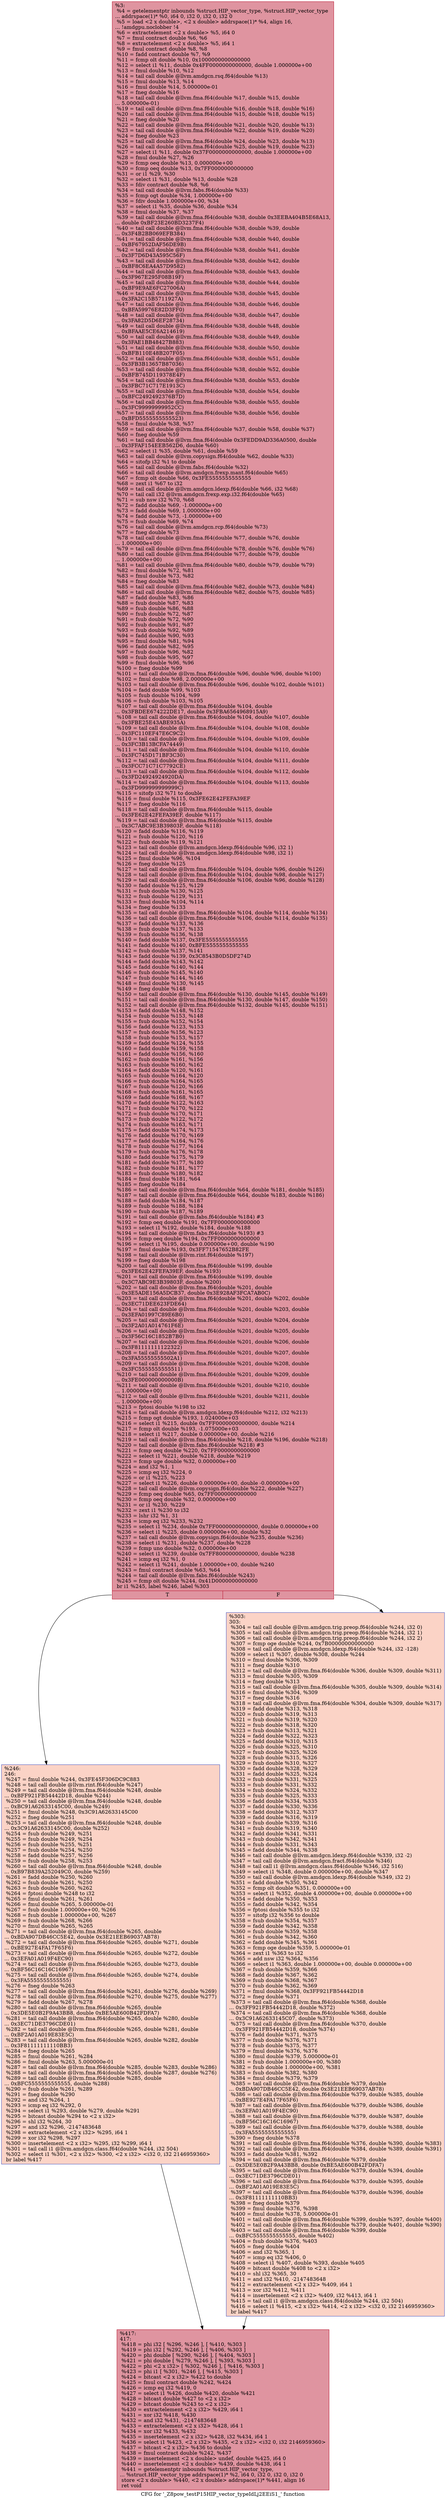 digraph "CFG for '_Z8pow_testP15HIP_vector_typeIdLj2EEiS1_' function" {
	label="CFG for '_Z8pow_testP15HIP_vector_typeIdLj2EEiS1_' function";

	Node0x4d08dd0 [shape=record,color="#b70d28ff", style=filled, fillcolor="#b70d2870",label="{%3:\l  %4 = getelementptr inbounds %struct.HIP_vector_type, %struct.HIP_vector_type\l... addrspace(1)* %0, i64 0, i32 0, i32 0, i32 0\l  %5 = load \<2 x double\>, \<2 x double\> addrspace(1)* %4, align 16,\l... !amdgpu.noclobber !4\l  %6 = extractelement \<2 x double\> %5, i64 0\l  %7 = fmul contract double %6, %6\l  %8 = extractelement \<2 x double\> %5, i64 1\l  %9 = fmul contract double %8, %8\l  %10 = fadd contract double %7, %9\l  %11 = fcmp olt double %10, 0x1000000000000000\l  %12 = select i1 %11, double 0x4FF0000000000000, double 1.000000e+00\l  %13 = fmul double %10, %12\l  %14 = tail call double @llvm.amdgcn.rsq.f64(double %13)\l  %15 = fmul double %13, %14\l  %16 = fmul double %14, 5.000000e-01\l  %17 = fneg double %16\l  %18 = tail call double @llvm.fma.f64(double %17, double %15, double\l... 5.000000e-01)\l  %19 = tail call double @llvm.fma.f64(double %16, double %18, double %16)\l  %20 = tail call double @llvm.fma.f64(double %15, double %18, double %15)\l  %21 = fneg double %20\l  %22 = tail call double @llvm.fma.f64(double %21, double %20, double %13)\l  %23 = tail call double @llvm.fma.f64(double %22, double %19, double %20)\l  %24 = fneg double %23\l  %25 = tail call double @llvm.fma.f64(double %24, double %23, double %13)\l  %26 = tail call double @llvm.fma.f64(double %25, double %19, double %23)\l  %27 = select i1 %11, double 0x37F0000000000000, double 1.000000e+00\l  %28 = fmul double %27, %26\l  %29 = fcmp oeq double %13, 0.000000e+00\l  %30 = fcmp oeq double %13, 0x7FF0000000000000\l  %31 = or i1 %29, %30\l  %32 = select i1 %31, double %13, double %28\l  %33 = fdiv contract double %8, %6\l  %34 = tail call double @llvm.fabs.f64(double %33)\l  %35 = fcmp ogt double %34, 1.000000e+00\l  %36 = fdiv double 1.000000e+00, %34\l  %37 = select i1 %35, double %36, double %34\l  %38 = fmul double %37, %37\l  %39 = tail call double @llvm.fma.f64(double %38, double 0x3EEBA404B5E68A13,\l... double 0xBF23E260BD3237F4)\l  %40 = tail call double @llvm.fma.f64(double %38, double %39, double\l... 0x3F4B2BB069EFB384)\l  %41 = tail call double @llvm.fma.f64(double %38, double %40, double\l... 0xBF67952DAF56DE9B)\l  %42 = tail call double @llvm.fma.f64(double %38, double %41, double\l... 0x3F7D6D43A595C56F)\l  %43 = tail call double @llvm.fma.f64(double %38, double %42, double\l... 0xBF8C6EA4A57D9582)\l  %44 = tail call double @llvm.fma.f64(double %38, double %43, double\l... 0x3F967E295F08B19F)\l  %45 = tail call double @llvm.fma.f64(double %38, double %44, double\l... 0xBF9E9AE6FC27006A)\l  %46 = tail call double @llvm.fma.f64(double %38, double %45, double\l... 0x3FA2C15B5711927A)\l  %47 = tail call double @llvm.fma.f64(double %38, double %46, double\l... 0xBFA59976E82D3FF0)\l  %48 = tail call double @llvm.fma.f64(double %38, double %47, double\l... 0x3FA82D5D6EF28734)\l  %49 = tail call double @llvm.fma.f64(double %38, double %48, double\l... 0xBFAAE5CE6A214619)\l  %50 = tail call double @llvm.fma.f64(double %38, double %49, double\l... 0x3FAE1BB48427B883)\l  %51 = tail call double @llvm.fma.f64(double %38, double %50, double\l... 0xBFB110E48B207F05)\l  %52 = tail call double @llvm.fma.f64(double %38, double %51, double\l... 0x3FB3B13657B87036)\l  %53 = tail call double @llvm.fma.f64(double %38, double %52, double\l... 0xBFB745D119378E4F)\l  %54 = tail call double @llvm.fma.f64(double %38, double %53, double\l... 0x3FBC71C717E1913C)\l  %55 = tail call double @llvm.fma.f64(double %38, double %54, double\l... 0xBFC2492492376B7D)\l  %56 = tail call double @llvm.fma.f64(double %38, double %55, double\l... 0x3FC99999999952CC)\l  %57 = tail call double @llvm.fma.f64(double %38, double %56, double\l... 0xBFD5555555555523)\l  %58 = fmul double %38, %57\l  %59 = tail call double @llvm.fma.f64(double %37, double %58, double %37)\l  %60 = fneg double %59\l  %61 = tail call double @llvm.fma.f64(double 0x3FEDD9AD336A0500, double\l... 0x3FFAF154EEB562D6, double %60)\l  %62 = select i1 %35, double %61, double %59\l  %63 = tail call double @llvm.copysign.f64(double %62, double %33)\l  %64 = sitofp i32 %1 to double\l  %65 = tail call double @llvm.fabs.f64(double %32)\l  %66 = tail call double @llvm.amdgcn.frexp.mant.f64(double %65)\l  %67 = fcmp olt double %66, 0x3FE5555555555555\l  %68 = zext i1 %67 to i32\l  %69 = tail call double @llvm.amdgcn.ldexp.f64(double %66, i32 %68)\l  %70 = tail call i32 @llvm.amdgcn.frexp.exp.i32.f64(double %65)\l  %71 = sub nsw i32 %70, %68\l  %72 = fadd double %69, -1.000000e+00\l  %73 = fadd double %69, 1.000000e+00\l  %74 = fadd double %73, -1.000000e+00\l  %75 = fsub double %69, %74\l  %76 = tail call double @llvm.amdgcn.rcp.f64(double %73)\l  %77 = fneg double %73\l  %78 = tail call double @llvm.fma.f64(double %77, double %76, double\l... 1.000000e+00)\l  %79 = tail call double @llvm.fma.f64(double %78, double %76, double %76)\l  %80 = tail call double @llvm.fma.f64(double %77, double %79, double\l... 1.000000e+00)\l  %81 = tail call double @llvm.fma.f64(double %80, double %79, double %79)\l  %82 = fmul double %72, %81\l  %83 = fmul double %73, %82\l  %84 = fneg double %83\l  %85 = tail call double @llvm.fma.f64(double %82, double %73, double %84)\l  %86 = tail call double @llvm.fma.f64(double %82, double %75, double %85)\l  %87 = fadd double %83, %86\l  %88 = fsub double %87, %83\l  %89 = fsub double %86, %88\l  %90 = fsub double %72, %87\l  %91 = fsub double %72, %90\l  %92 = fsub double %91, %87\l  %93 = fsub double %92, %89\l  %94 = fadd double %90, %93\l  %95 = fmul double %81, %94\l  %96 = fadd double %82, %95\l  %97 = fsub double %96, %82\l  %98 = fsub double %95, %97\l  %99 = fmul double %96, %96\l  %100 = fneg double %99\l  %101 = tail call double @llvm.fma.f64(double %96, double %96, double %100)\l  %102 = fmul double %98, 2.000000e+00\l  %103 = tail call double @llvm.fma.f64(double %96, double %102, double %101)\l  %104 = fadd double %99, %103\l  %105 = fsub double %104, %99\l  %106 = fsub double %103, %105\l  %107 = tail call double @llvm.fma.f64(double %104, double\l... 0x3FBDEE674222DE17, double 0x3FBA6564968915A9)\l  %108 = tail call double @llvm.fma.f64(double %104, double %107, double\l... 0x3FBE25E43ABE935A)\l  %109 = tail call double @llvm.fma.f64(double %104, double %108, double\l... 0x3FC110EF47E6C9C2)\l  %110 = tail call double @llvm.fma.f64(double %104, double %109, double\l... 0x3FC3B13BCFA74449)\l  %111 = tail call double @llvm.fma.f64(double %104, double %110, double\l... 0x3FC745D171BF3C30)\l  %112 = tail call double @llvm.fma.f64(double %104, double %111, double\l... 0x3FCC71C71C7792CE)\l  %113 = tail call double @llvm.fma.f64(double %104, double %112, double\l... 0x3FD24924924920DA)\l  %114 = tail call double @llvm.fma.f64(double %104, double %113, double\l... 0x3FD999999999999C)\l  %115 = sitofp i32 %71 to double\l  %116 = fmul double %115, 0x3FE62E42FEFA39EF\l  %117 = fneg double %116\l  %118 = tail call double @llvm.fma.f64(double %115, double\l... 0x3FE62E42FEFA39EF, double %117)\l  %119 = tail call double @llvm.fma.f64(double %115, double\l... 0x3C7ABC9E3B39803F, double %118)\l  %120 = fadd double %116, %119\l  %121 = fsub double %120, %116\l  %122 = fsub double %119, %121\l  %123 = tail call double @llvm.amdgcn.ldexp.f64(double %96, i32 1)\l  %124 = tail call double @llvm.amdgcn.ldexp.f64(double %98, i32 1)\l  %125 = fmul double %96, %104\l  %126 = fneg double %125\l  %127 = tail call double @llvm.fma.f64(double %104, double %96, double %126)\l  %128 = tail call double @llvm.fma.f64(double %104, double %98, double %127)\l  %129 = tail call double @llvm.fma.f64(double %106, double %96, double %128)\l  %130 = fadd double %125, %129\l  %131 = fsub double %130, %125\l  %132 = fsub double %129, %131\l  %133 = fmul double %104, %114\l  %134 = fneg double %133\l  %135 = tail call double @llvm.fma.f64(double %104, double %114, double %134)\l  %136 = tail call double @llvm.fma.f64(double %106, double %114, double %135)\l  %137 = fadd double %133, %136\l  %138 = fsub double %137, %133\l  %139 = fsub double %136, %138\l  %140 = fadd double %137, 0x3FE5555555555555\l  %141 = fadd double %140, 0xBFE5555555555555\l  %142 = fsub double %137, %141\l  %143 = fadd double %139, 0x3C8543B0D5DF274D\l  %144 = fadd double %143, %142\l  %145 = fadd double %140, %144\l  %146 = fsub double %145, %140\l  %147 = fsub double %144, %146\l  %148 = fmul double %130, %145\l  %149 = fneg double %148\l  %150 = tail call double @llvm.fma.f64(double %130, double %145, double %149)\l  %151 = tail call double @llvm.fma.f64(double %130, double %147, double %150)\l  %152 = tail call double @llvm.fma.f64(double %132, double %145, double %151)\l  %153 = fadd double %148, %152\l  %154 = fsub double %153, %148\l  %155 = fsub double %152, %154\l  %156 = fadd double %123, %153\l  %157 = fsub double %156, %123\l  %158 = fsub double %153, %157\l  %159 = fadd double %124, %155\l  %160 = fadd double %159, %158\l  %161 = fadd double %156, %160\l  %162 = fsub double %161, %156\l  %163 = fsub double %160, %162\l  %164 = fadd double %120, %161\l  %165 = fsub double %164, %120\l  %166 = fsub double %164, %165\l  %167 = fsub double %120, %166\l  %168 = fsub double %161, %165\l  %169 = fadd double %168, %167\l  %170 = fadd double %122, %163\l  %171 = fsub double %170, %122\l  %172 = fsub double %170, %171\l  %173 = fsub double %122, %172\l  %174 = fsub double %163, %171\l  %175 = fadd double %174, %173\l  %176 = fadd double %170, %169\l  %177 = fadd double %164, %176\l  %178 = fsub double %177, %164\l  %179 = fsub double %176, %178\l  %180 = fadd double %175, %179\l  %181 = fadd double %177, %180\l  %182 = fsub double %181, %177\l  %183 = fsub double %180, %182\l  %184 = fmul double %181, %64\l  %185 = fneg double %184\l  %186 = tail call double @llvm.fma.f64(double %64, double %181, double %185)\l  %187 = tail call double @llvm.fma.f64(double %64, double %183, double %186)\l  %188 = fadd double %184, %187\l  %189 = fsub double %188, %184\l  %190 = fsub double %187, %189\l  %191 = tail call double @llvm.fabs.f64(double %184) #3\l  %192 = fcmp oeq double %191, 0x7FF0000000000000\l  %193 = select i1 %192, double %184, double %188\l  %194 = tail call double @llvm.fabs.f64(double %193) #3\l  %195 = fcmp oeq double %194, 0x7FF0000000000000\l  %196 = select i1 %195, double 0.000000e+00, double %190\l  %197 = fmul double %193, 0x3FF71547652B82FE\l  %198 = tail call double @llvm.rint.f64(double %197)\l  %199 = fneg double %198\l  %200 = tail call double @llvm.fma.f64(double %199, double\l... 0x3FE62E42FEFA39EF, double %193)\l  %201 = tail call double @llvm.fma.f64(double %199, double\l... 0x3C7ABC9E3B39803F, double %200)\l  %202 = tail call double @llvm.fma.f64(double %201, double\l... 0x3E5ADE156A5DCB37, double 0x3E928AF3FCA7AB0C)\l  %203 = tail call double @llvm.fma.f64(double %201, double %202, double\l... 0x3EC71DEE623FDE64)\l  %204 = tail call double @llvm.fma.f64(double %201, double %203, double\l... 0x3EFA01997C89E6B0)\l  %205 = tail call double @llvm.fma.f64(double %201, double %204, double\l... 0x3F2A01A014761F6E)\l  %206 = tail call double @llvm.fma.f64(double %201, double %205, double\l... 0x3F56C16C1852B7B0)\l  %207 = tail call double @llvm.fma.f64(double %201, double %206, double\l... 0x3F81111111122322)\l  %208 = tail call double @llvm.fma.f64(double %201, double %207, double\l... 0x3FA55555555502A1)\l  %209 = tail call double @llvm.fma.f64(double %201, double %208, double\l... 0x3FC5555555555511)\l  %210 = tail call double @llvm.fma.f64(double %201, double %209, double\l... 0x3FE000000000000B)\l  %211 = tail call double @llvm.fma.f64(double %201, double %210, double\l... 1.000000e+00)\l  %212 = tail call double @llvm.fma.f64(double %201, double %211, double\l... 1.000000e+00)\l  %213 = fptosi double %198 to i32\l  %214 = tail call double @llvm.amdgcn.ldexp.f64(double %212, i32 %213)\l  %215 = fcmp ogt double %193, 1.024000e+03\l  %216 = select i1 %215, double 0x7FF0000000000000, double %214\l  %217 = fcmp olt double %193, -1.075000e+03\l  %218 = select i1 %217, double 0.000000e+00, double %216\l  %219 = tail call double @llvm.fma.f64(double %218, double %196, double %218)\l  %220 = tail call double @llvm.fabs.f64(double %218) #3\l  %221 = fcmp oeq double %220, 0x7FF0000000000000\l  %222 = select i1 %221, double %218, double %219\l  %223 = fcmp uge double %32, 0.000000e+00\l  %224 = and i32 %1, 1\l  %225 = icmp eq i32 %224, 0\l  %226 = or i1 %225, %223\l  %227 = select i1 %226, double 0.000000e+00, double -0.000000e+00\l  %228 = tail call double @llvm.copysign.f64(double %222, double %227)\l  %229 = fcmp oeq double %65, 0x7FF0000000000000\l  %230 = fcmp oeq double %32, 0.000000e+00\l  %231 = or i1 %230, %229\l  %232 = zext i1 %230 to i32\l  %233 = lshr i32 %1, 31\l  %234 = icmp eq i32 %233, %232\l  %235 = select i1 %234, double 0x7FF0000000000000, double 0.000000e+00\l  %236 = select i1 %225, double 0.000000e+00, double %32\l  %237 = tail call double @llvm.copysign.f64(double %235, double %236)\l  %238 = select i1 %231, double %237, double %228\l  %239 = fcmp uno double %32, 0.000000e+00\l  %240 = select i1 %239, double 0x7FF8000000000000, double %238\l  %241 = icmp eq i32 %1, 0\l  %242 = select i1 %241, double 1.000000e+00, double %240\l  %243 = fmul contract double %63, %64\l  %244 = tail call double @llvm.fabs.f64(double %243)\l  %245 = fcmp olt double %244, 0x41D0000000000000\l  br i1 %245, label %246, label %303\l|{<s0>T|<s1>F}}"];
	Node0x4d08dd0:s0 -> Node0x4d1c1f0;
	Node0x4d08dd0:s1 -> Node0x4d1c280;
	Node0x4d1c1f0 [shape=record,color="#3d50c3ff", style=filled, fillcolor="#f59c7d70",label="{%246:\l246:                                              \l  %247 = fmul double %244, 0x3FE45F306DC9C883\l  %248 = tail call double @llvm.rint.f64(double %247)\l  %249 = tail call double @llvm.fma.f64(double %248, double\l... 0xBFF921FB54442D18, double %244)\l  %250 = tail call double @llvm.fma.f64(double %248, double\l... 0xBC91A62633145C00, double %249)\l  %251 = fmul double %248, 0x3C91A62633145C00\l  %252 = fneg double %251\l  %253 = tail call double @llvm.fma.f64(double %248, double\l... 0x3C91A62633145C00, double %252)\l  %254 = fsub double %249, %251\l  %255 = fsub double %249, %254\l  %256 = fsub double %255, %251\l  %257 = fsub double %254, %250\l  %258 = fadd double %257, %256\l  %259 = fsub double %258, %253\l  %260 = tail call double @llvm.fma.f64(double %248, double\l... 0xB97B839A252049C0, double %259)\l  %261 = fadd double %250, %260\l  %262 = fsub double %261, %250\l  %263 = fsub double %260, %262\l  %264 = fptosi double %248 to i32\l  %265 = fmul double %261, %261\l  %266 = fmul double %265, 5.000000e-01\l  %267 = fsub double 1.000000e+00, %266\l  %268 = fsub double 1.000000e+00, %267\l  %269 = fsub double %268, %266\l  %270 = fmul double %265, %265\l  %271 = tail call double @llvm.fma.f64(double %265, double\l... 0xBDA907DB46CC5E42, double 0x3E21EEB69037AB78)\l  %272 = tail call double @llvm.fma.f64(double %265, double %271, double\l... 0xBE927E4FA17F65F6)\l  %273 = tail call double @llvm.fma.f64(double %265, double %272, double\l... 0x3EFA01A019F4EC90)\l  %274 = tail call double @llvm.fma.f64(double %265, double %273, double\l... 0xBF56C16C16C16967)\l  %275 = tail call double @llvm.fma.f64(double %265, double %274, double\l... 0x3FA5555555555555)\l  %276 = fneg double %263\l  %277 = tail call double @llvm.fma.f64(double %261, double %276, double %269)\l  %278 = tail call double @llvm.fma.f64(double %270, double %275, double %277)\l  %279 = fadd double %267, %278\l  %280 = tail call double @llvm.fma.f64(double %265, double\l... 0x3DE5E0B2F9A43BB8, double 0xBE5AE600B42FDFA7)\l  %281 = tail call double @llvm.fma.f64(double %265, double %280, double\l... 0x3EC71DE3796CDE01)\l  %282 = tail call double @llvm.fma.f64(double %265, double %281, double\l... 0xBF2A01A019E83E5C)\l  %283 = tail call double @llvm.fma.f64(double %265, double %282, double\l... 0x3F81111111110BB3)\l  %284 = fneg double %265\l  %285 = fmul double %261, %284\l  %286 = fmul double %263, 5.000000e-01\l  %287 = tail call double @llvm.fma.f64(double %285, double %283, double %286)\l  %288 = tail call double @llvm.fma.f64(double %265, double %287, double %276)\l  %289 = tail call double @llvm.fma.f64(double %285, double\l... 0xBFC5555555555555, double %288)\l  %290 = fsub double %261, %289\l  %291 = fneg double %290\l  %292 = and i32 %264, 1\l  %293 = icmp eq i32 %292, 0\l  %294 = select i1 %293, double %279, double %291\l  %295 = bitcast double %294 to \<2 x i32\>\l  %296 = shl i32 %264, 30\l  %297 = and i32 %296, -2147483648\l  %298 = extractelement \<2 x i32\> %295, i64 1\l  %299 = xor i32 %298, %297\l  %300 = insertelement \<2 x i32\> %295, i32 %299, i64 1\l  %301 = tail call i1 @llvm.amdgcn.class.f64(double %244, i32 504)\l  %302 = select i1 %301, \<2 x i32\> %300, \<2 x i32\> \<i32 0, i32 2146959360\>\l  br label %417\l}"];
	Node0x4d1c1f0 -> Node0x4d1fde0;
	Node0x4d1c280 [shape=record,color="#3d50c3ff", style=filled, fillcolor="#f59c7d70",label="{%303:\l303:                                              \l  %304 = tail call double @llvm.amdgcn.trig.preop.f64(double %244, i32 0)\l  %305 = tail call double @llvm.amdgcn.trig.preop.f64(double %244, i32 1)\l  %306 = tail call double @llvm.amdgcn.trig.preop.f64(double %244, i32 2)\l  %307 = fcmp oge double %244, 0x7B00000000000000\l  %308 = tail call double @llvm.amdgcn.ldexp.f64(double %244, i32 -128)\l  %309 = select i1 %307, double %308, double %244\l  %310 = fmul double %306, %309\l  %311 = fneg double %310\l  %312 = tail call double @llvm.fma.f64(double %306, double %309, double %311)\l  %313 = fmul double %305, %309\l  %314 = fneg double %313\l  %315 = tail call double @llvm.fma.f64(double %305, double %309, double %314)\l  %316 = fmul double %304, %309\l  %317 = fneg double %316\l  %318 = tail call double @llvm.fma.f64(double %304, double %309, double %317)\l  %319 = fadd double %313, %318\l  %320 = fsub double %319, %313\l  %321 = fsub double %319, %320\l  %322 = fsub double %318, %320\l  %323 = fsub double %313, %321\l  %324 = fadd double %322, %323\l  %325 = fadd double %310, %315\l  %326 = fsub double %325, %310\l  %327 = fsub double %325, %326\l  %328 = fsub double %315, %326\l  %329 = fsub double %310, %327\l  %330 = fadd double %328, %329\l  %331 = fadd double %325, %324\l  %332 = fsub double %331, %325\l  %333 = fsub double %331, %332\l  %334 = fsub double %324, %332\l  %335 = fsub double %325, %333\l  %336 = fadd double %334, %335\l  %337 = fadd double %330, %336\l  %338 = fadd double %312, %337\l  %339 = fadd double %316, %319\l  %340 = fsub double %339, %316\l  %341 = fsub double %319, %340\l  %342 = fadd double %341, %331\l  %343 = fsub double %342, %341\l  %344 = fsub double %331, %343\l  %345 = fadd double %344, %338\l  %346 = tail call double @llvm.amdgcn.ldexp.f64(double %339, i32 -2)\l  %347 = tail call double @llvm.amdgcn.fract.f64(double %346)\l  %348 = tail call i1 @llvm.amdgcn.class.f64(double %346, i32 516)\l  %349 = select i1 %348, double 0.000000e+00, double %347\l  %350 = tail call double @llvm.amdgcn.ldexp.f64(double %349, i32 2)\l  %351 = fadd double %350, %342\l  %352 = fcmp olt double %351, 0.000000e+00\l  %353 = select i1 %352, double 4.000000e+00, double 0.000000e+00\l  %354 = fadd double %350, %353\l  %355 = fadd double %342, %354\l  %356 = fptosi double %355 to i32\l  %357 = sitofp i32 %356 to double\l  %358 = fsub double %354, %357\l  %359 = fadd double %342, %358\l  %360 = fsub double %359, %358\l  %361 = fsub double %342, %360\l  %362 = fadd double %345, %361\l  %363 = fcmp oge double %359, 5.000000e-01\l  %364 = zext i1 %363 to i32\l  %365 = add nsw i32 %364, %356\l  %366 = select i1 %363, double 1.000000e+00, double 0.000000e+00\l  %367 = fsub double %359, %366\l  %368 = fadd double %367, %362\l  %369 = fsub double %368, %367\l  %370 = fsub double %362, %369\l  %371 = fmul double %368, 0x3FF921FB54442D18\l  %372 = fneg double %371\l  %373 = tail call double @llvm.fma.f64(double %368, double\l... 0x3FF921FB54442D18, double %372)\l  %374 = tail call double @llvm.fma.f64(double %368, double\l... 0x3C91A62633145C07, double %373)\l  %375 = tail call double @llvm.fma.f64(double %370, double\l... 0x3FF921FB54442D18, double %374)\l  %376 = fadd double %371, %375\l  %377 = fsub double %376, %371\l  %378 = fsub double %375, %377\l  %379 = fmul double %376, %376\l  %380 = fmul double %379, 5.000000e-01\l  %381 = fsub double 1.000000e+00, %380\l  %382 = fsub double 1.000000e+00, %381\l  %383 = fsub double %382, %380\l  %384 = fmul double %379, %379\l  %385 = tail call double @llvm.fma.f64(double %379, double\l... 0xBDA907DB46CC5E42, double 0x3E21EEB69037AB78)\l  %386 = tail call double @llvm.fma.f64(double %379, double %385, double\l... 0xBE927E4FA17F65F6)\l  %387 = tail call double @llvm.fma.f64(double %379, double %386, double\l... 0x3EFA01A019F4EC90)\l  %388 = tail call double @llvm.fma.f64(double %379, double %387, double\l... 0xBF56C16C16C16967)\l  %389 = tail call double @llvm.fma.f64(double %379, double %388, double\l... 0x3FA5555555555555)\l  %390 = fneg double %378\l  %391 = tail call double @llvm.fma.f64(double %376, double %390, double %383)\l  %392 = tail call double @llvm.fma.f64(double %384, double %389, double %391)\l  %393 = fadd double %381, %392\l  %394 = tail call double @llvm.fma.f64(double %379, double\l... 0x3DE5E0B2F9A43BB8, double 0xBE5AE600B42FDFA7)\l  %395 = tail call double @llvm.fma.f64(double %379, double %394, double\l... 0x3EC71DE3796CDE01)\l  %396 = tail call double @llvm.fma.f64(double %379, double %395, double\l... 0xBF2A01A019E83E5C)\l  %397 = tail call double @llvm.fma.f64(double %379, double %396, double\l... 0x3F81111111110BB3)\l  %398 = fneg double %379\l  %399 = fmul double %376, %398\l  %400 = fmul double %378, 5.000000e-01\l  %401 = tail call double @llvm.fma.f64(double %399, double %397, double %400)\l  %402 = tail call double @llvm.fma.f64(double %379, double %401, double %390)\l  %403 = tail call double @llvm.fma.f64(double %399, double\l... 0xBFC5555555555555, double %402)\l  %404 = fsub double %376, %403\l  %405 = fneg double %404\l  %406 = and i32 %365, 1\l  %407 = icmp eq i32 %406, 0\l  %408 = select i1 %407, double %393, double %405\l  %409 = bitcast double %408 to \<2 x i32\>\l  %410 = shl i32 %365, 30\l  %411 = and i32 %410, -2147483648\l  %412 = extractelement \<2 x i32\> %409, i64 1\l  %413 = xor i32 %412, %411\l  %414 = insertelement \<2 x i32\> %409, i32 %413, i64 1\l  %415 = tail call i1 @llvm.amdgcn.class.f64(double %244, i32 504)\l  %416 = select i1 %415, \<2 x i32\> %414, \<2 x i32\> \<i32 0, i32 2146959360\>\l  br label %417\l}"];
	Node0x4d1c280 -> Node0x4d1fde0;
	Node0x4d1fde0 [shape=record,color="#b70d28ff", style=filled, fillcolor="#b70d2870",label="{%417:\l417:                                              \l  %418 = phi i32 [ %296, %246 ], [ %410, %303 ]\l  %419 = phi i32 [ %292, %246 ], [ %406, %303 ]\l  %420 = phi double [ %290, %246 ], [ %404, %303 ]\l  %421 = phi double [ %279, %246 ], [ %393, %303 ]\l  %422 = phi \<2 x i32\> [ %302, %246 ], [ %416, %303 ]\l  %423 = phi i1 [ %301, %246 ], [ %415, %303 ]\l  %424 = bitcast \<2 x i32\> %422 to double\l  %425 = fmul contract double %242, %424\l  %426 = icmp eq i32 %419, 0\l  %427 = select i1 %426, double %420, double %421\l  %428 = bitcast double %427 to \<2 x i32\>\l  %429 = bitcast double %243 to \<2 x i32\>\l  %430 = extractelement \<2 x i32\> %429, i64 1\l  %431 = xor i32 %418, %430\l  %432 = and i32 %431, -2147483648\l  %433 = extractelement \<2 x i32\> %428, i64 1\l  %434 = xor i32 %433, %432\l  %435 = insertelement \<2 x i32\> %428, i32 %434, i64 1\l  %436 = select i1 %423, \<2 x i32\> %435, \<2 x i32\> \<i32 0, i32 2146959360\>\l  %437 = bitcast \<2 x i32\> %436 to double\l  %438 = fmul contract double %242, %437\l  %439 = insertelement \<2 x double\> undef, double %425, i64 0\l  %440 = insertelement \<2 x double\> %439, double %438, i64 1\l  %441 = getelementptr inbounds %struct.HIP_vector_type,\l... %struct.HIP_vector_type addrspace(1)* %2, i64 0, i32 0, i32 0, i32 0\l  store \<2 x double\> %440, \<2 x double\> addrspace(1)* %441, align 16\l  ret void\l}"];
}
